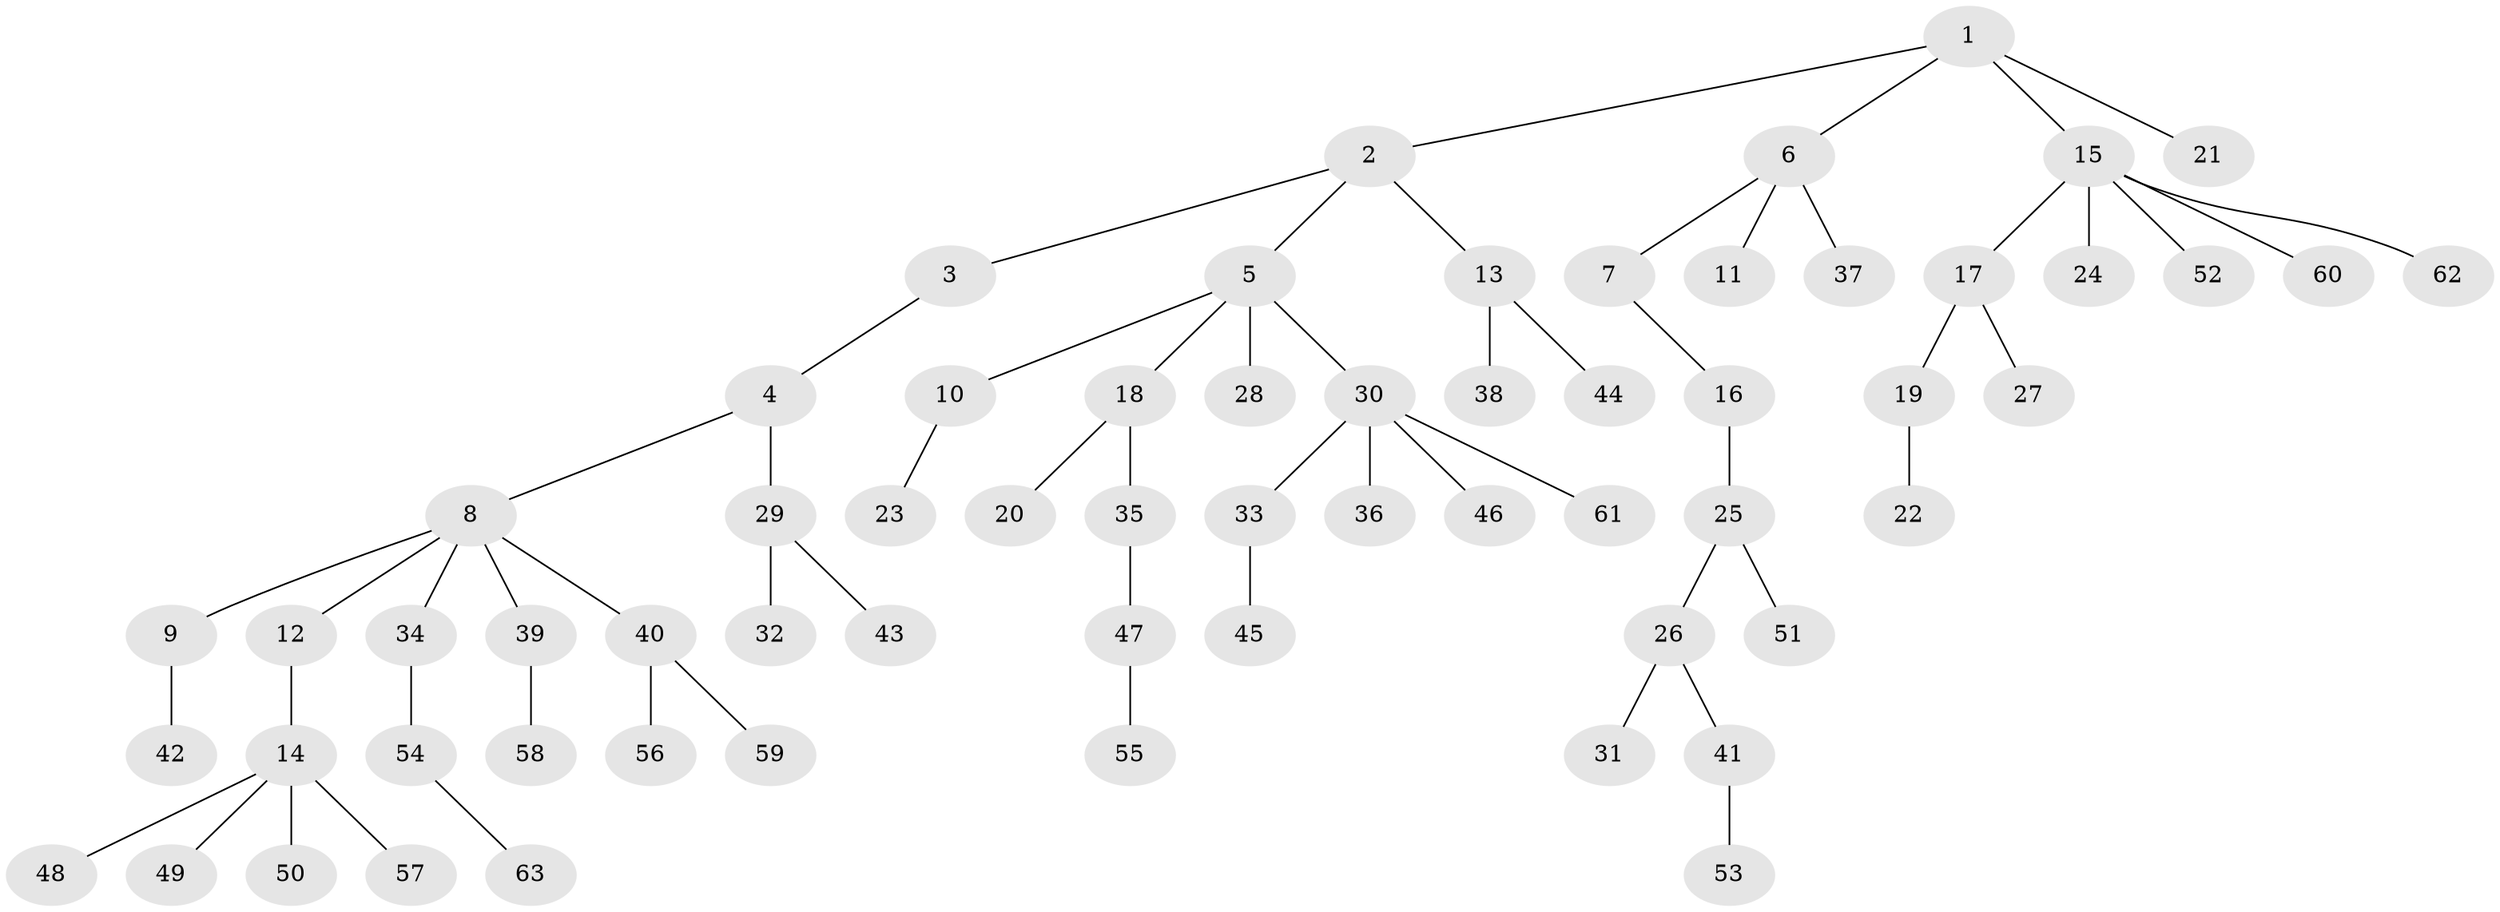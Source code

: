 // coarse degree distribution, {3: 0.09375, 4: 0.0625, 7: 0.03125, 2: 0.375, 1: 0.4375}
// Generated by graph-tools (version 1.1) at 2025/51/03/04/25 22:51:49]
// undirected, 63 vertices, 62 edges
graph export_dot {
  node [color=gray90,style=filled];
  1;
  2;
  3;
  4;
  5;
  6;
  7;
  8;
  9;
  10;
  11;
  12;
  13;
  14;
  15;
  16;
  17;
  18;
  19;
  20;
  21;
  22;
  23;
  24;
  25;
  26;
  27;
  28;
  29;
  30;
  31;
  32;
  33;
  34;
  35;
  36;
  37;
  38;
  39;
  40;
  41;
  42;
  43;
  44;
  45;
  46;
  47;
  48;
  49;
  50;
  51;
  52;
  53;
  54;
  55;
  56;
  57;
  58;
  59;
  60;
  61;
  62;
  63;
  1 -- 2;
  1 -- 6;
  1 -- 15;
  1 -- 21;
  2 -- 3;
  2 -- 5;
  2 -- 13;
  3 -- 4;
  4 -- 8;
  4 -- 29;
  5 -- 10;
  5 -- 18;
  5 -- 28;
  5 -- 30;
  6 -- 7;
  6 -- 11;
  6 -- 37;
  7 -- 16;
  8 -- 9;
  8 -- 12;
  8 -- 34;
  8 -- 39;
  8 -- 40;
  9 -- 42;
  10 -- 23;
  12 -- 14;
  13 -- 38;
  13 -- 44;
  14 -- 48;
  14 -- 49;
  14 -- 50;
  14 -- 57;
  15 -- 17;
  15 -- 24;
  15 -- 52;
  15 -- 60;
  15 -- 62;
  16 -- 25;
  17 -- 19;
  17 -- 27;
  18 -- 20;
  18 -- 35;
  19 -- 22;
  25 -- 26;
  25 -- 51;
  26 -- 31;
  26 -- 41;
  29 -- 32;
  29 -- 43;
  30 -- 33;
  30 -- 36;
  30 -- 46;
  30 -- 61;
  33 -- 45;
  34 -- 54;
  35 -- 47;
  39 -- 58;
  40 -- 56;
  40 -- 59;
  41 -- 53;
  47 -- 55;
  54 -- 63;
}
